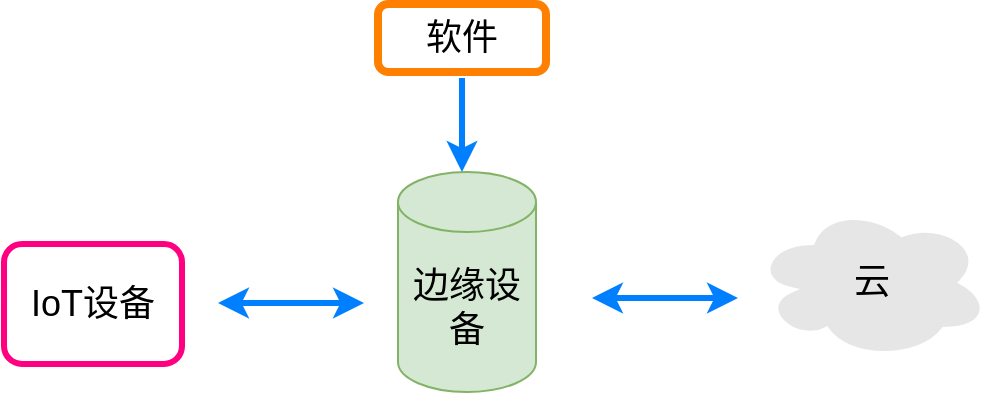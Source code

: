 <mxfile version="15.6.6" type="github">
  <diagram id="64yseJ-zdBtOIeOJdC3K" name="Page-1">
    <mxGraphModel dx="1038" dy="580" grid="0" gridSize="10" guides="1" tooltips="1" connect="1" arrows="1" fold="1" page="1" pageScale="1" pageWidth="827" pageHeight="1169" math="0" shadow="0">
      <root>
        <mxCell id="0" />
        <mxCell id="1" parent="0" />
        <mxCell id="nR1WZVRFvcaP3TbpqMyg-1" value="&lt;font style=&quot;font-size: 18px&quot;&gt;边缘设备&lt;/font&gt;" style="shape=cylinder3;whiteSpace=wrap;html=1;boundedLbl=1;backgroundOutline=1;size=15;fillColor=#d5e8d4;strokeColor=#82b366;fontColor=default;" vertex="1" parent="1">
          <mxGeometry x="382" y="258" width="69" height="110" as="geometry" />
        </mxCell>
        <mxCell id="nR1WZVRFvcaP3TbpqMyg-2" value="软件" style="rounded=1;whiteSpace=wrap;html=1;fontSize=18;fontColor=default;fillColor=default;strokeColor=#FF8000;strokeWidth=4;" vertex="1" parent="1">
          <mxGeometry x="372" y="174" width="84" height="34" as="geometry" />
        </mxCell>
        <mxCell id="nR1WZVRFvcaP3TbpqMyg-3" value="" style="endArrow=classic;html=1;rounded=0;fontSize=18;fontColor=default;strokeColor=#007FFF;labelBackgroundColor=default;strokeWidth=3;" edge="1" parent="1">
          <mxGeometry width="50" height="50" relative="1" as="geometry">
            <mxPoint x="414" y="211" as="sourcePoint" />
            <mxPoint x="414" y="258" as="targetPoint" />
          </mxGeometry>
        </mxCell>
        <mxCell id="nR1WZVRFvcaP3TbpqMyg-5" value="IoT设备" style="rounded=1;whiteSpace=wrap;html=1;fontSize=18;fontColor=default;strokeColor=#FF0080;strokeWidth=3;fillColor=default;" vertex="1" parent="1">
          <mxGeometry x="185" y="294" width="89" height="60" as="geometry" />
        </mxCell>
        <mxCell id="nR1WZVRFvcaP3TbpqMyg-6" value="" style="endArrow=classic;startArrow=classic;html=1;rounded=0;labelBackgroundColor=default;fontSize=18;fontColor=default;strokeColor=#007FFF;strokeWidth=3;" edge="1" parent="1">
          <mxGeometry width="50" height="50" relative="1" as="geometry">
            <mxPoint x="292" y="323.5" as="sourcePoint" />
            <mxPoint x="365" y="323.5" as="targetPoint" />
          </mxGeometry>
        </mxCell>
        <mxCell id="nR1WZVRFvcaP3TbpqMyg-7" value="" style="endArrow=classic;startArrow=classic;html=1;rounded=0;labelBackgroundColor=default;fontSize=18;fontColor=default;strokeColor=#007FFF;strokeWidth=3;" edge="1" parent="1">
          <mxGeometry width="50" height="50" relative="1" as="geometry">
            <mxPoint x="479" y="321" as="sourcePoint" />
            <mxPoint x="552" y="321" as="targetPoint" />
          </mxGeometry>
        </mxCell>
        <mxCell id="nR1WZVRFvcaP3TbpqMyg-9" value="云" style="ellipse;shape=cloud;whiteSpace=wrap;html=1;fontSize=18;fontColor=default;strokeColor=#FFFFFF;strokeWidth=3;fillColor=#E6E6E6;" vertex="1" parent="1">
          <mxGeometry x="559" y="273" width="120" height="80" as="geometry" />
        </mxCell>
      </root>
    </mxGraphModel>
  </diagram>
</mxfile>
